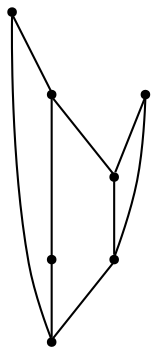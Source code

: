 graph {
  node [shape=point,comment="{\"directed\":false,\"doi\":\"10.1007/978-3-030-04414-5_34\",\"figure\":\"3 (1)\"}"]

  v0 [pos="1536.188484595975,282.8310195847177"]
  v1 [pos="1536.188484595975,327.7292336425152"]
  v2 [pos="1491.28857568265,327.7292336425152"]
  v3 [pos="1536.188484595975,417.5259200828911"]
  v4 [pos="1446.3918143960009,327.7292336425152"]
  v5 [pos="1491.28857568265,372.6277020508662"]
  v6 [pos="1401.4941628715042,327.7292336425152"]

  v0 -- v6 [id="-1",pos="1536.188484595975,282.8310195847177 1401.489997830145,282.8310831723561 1401.489997830145,282.8310831723561 1401.489997830145,282.8310831723561 1401.4941628715042,327.7292336425152 1401.4941628715042,327.7292336425152 1401.4941628715042,327.7292336425152"]
  v3 -- v6 [id="-2",pos="1536.188484595975,417.5259200828911 1401.489997830145,417.5259002117541 1401.489997830145,417.5259002117541 1401.489997830145,417.5259002117541 1401.4941628715042,327.7292336425152 1401.4941628715042,327.7292336425152 1401.4941628715042,327.7292336425152"]
  v5 -- v4 [id="-3",pos="1491.28857568265,372.6277020508662 1446.3929589875195,372.6275112879511 1446.3929589875195,372.6275112879511 1446.3929589875195,372.6275112879511 1446.3918143960009,327.7292336425152 1446.3918143960009,327.7292336425152 1446.3918143960009,327.7292336425152"]
  v4 -- v6 [id="-4",pos="1446.3918143960009,327.7292336425152 1401.4941628715042,327.7292336425152 1401.4941628715042,327.7292336425152 1401.4941628715042,327.7292336425152"]
  v5 -- v2 [id="-5",pos="1491.28857568265,372.6277020508662 1491.28857568265,327.7292336425152 1491.28857568265,327.7292336425152 1491.28857568265,327.7292336425152"]
  v2 -- v4 [id="-6",pos="1491.28857568265,327.7292336425152 1446.3918143960009,327.7292336425152 1446.3918143960009,327.7292336425152 1446.3918143960009,327.7292336425152"]
  v3 -- v1 [id="-7",pos="1536.188484595975,417.5259200828911 1536.188484595975,327.7292336425152 1536.188484595975,327.7292336425152 1536.188484595975,327.7292336425152"]
  v1 -- v0 [id="-8",pos="1536.188484595975,327.7292336425152 1536.188484595975,282.8310195847177 1536.188484595975,282.8310195847177 1536.188484595975,282.8310195847177"]
  v1 -- v2 [id="-9",pos="1536.188484595975,327.7292336425152 1491.28857568265,327.7292336425152 1491.28857568265,327.7292336425152 1491.28857568265,327.7292336425152"]
}
